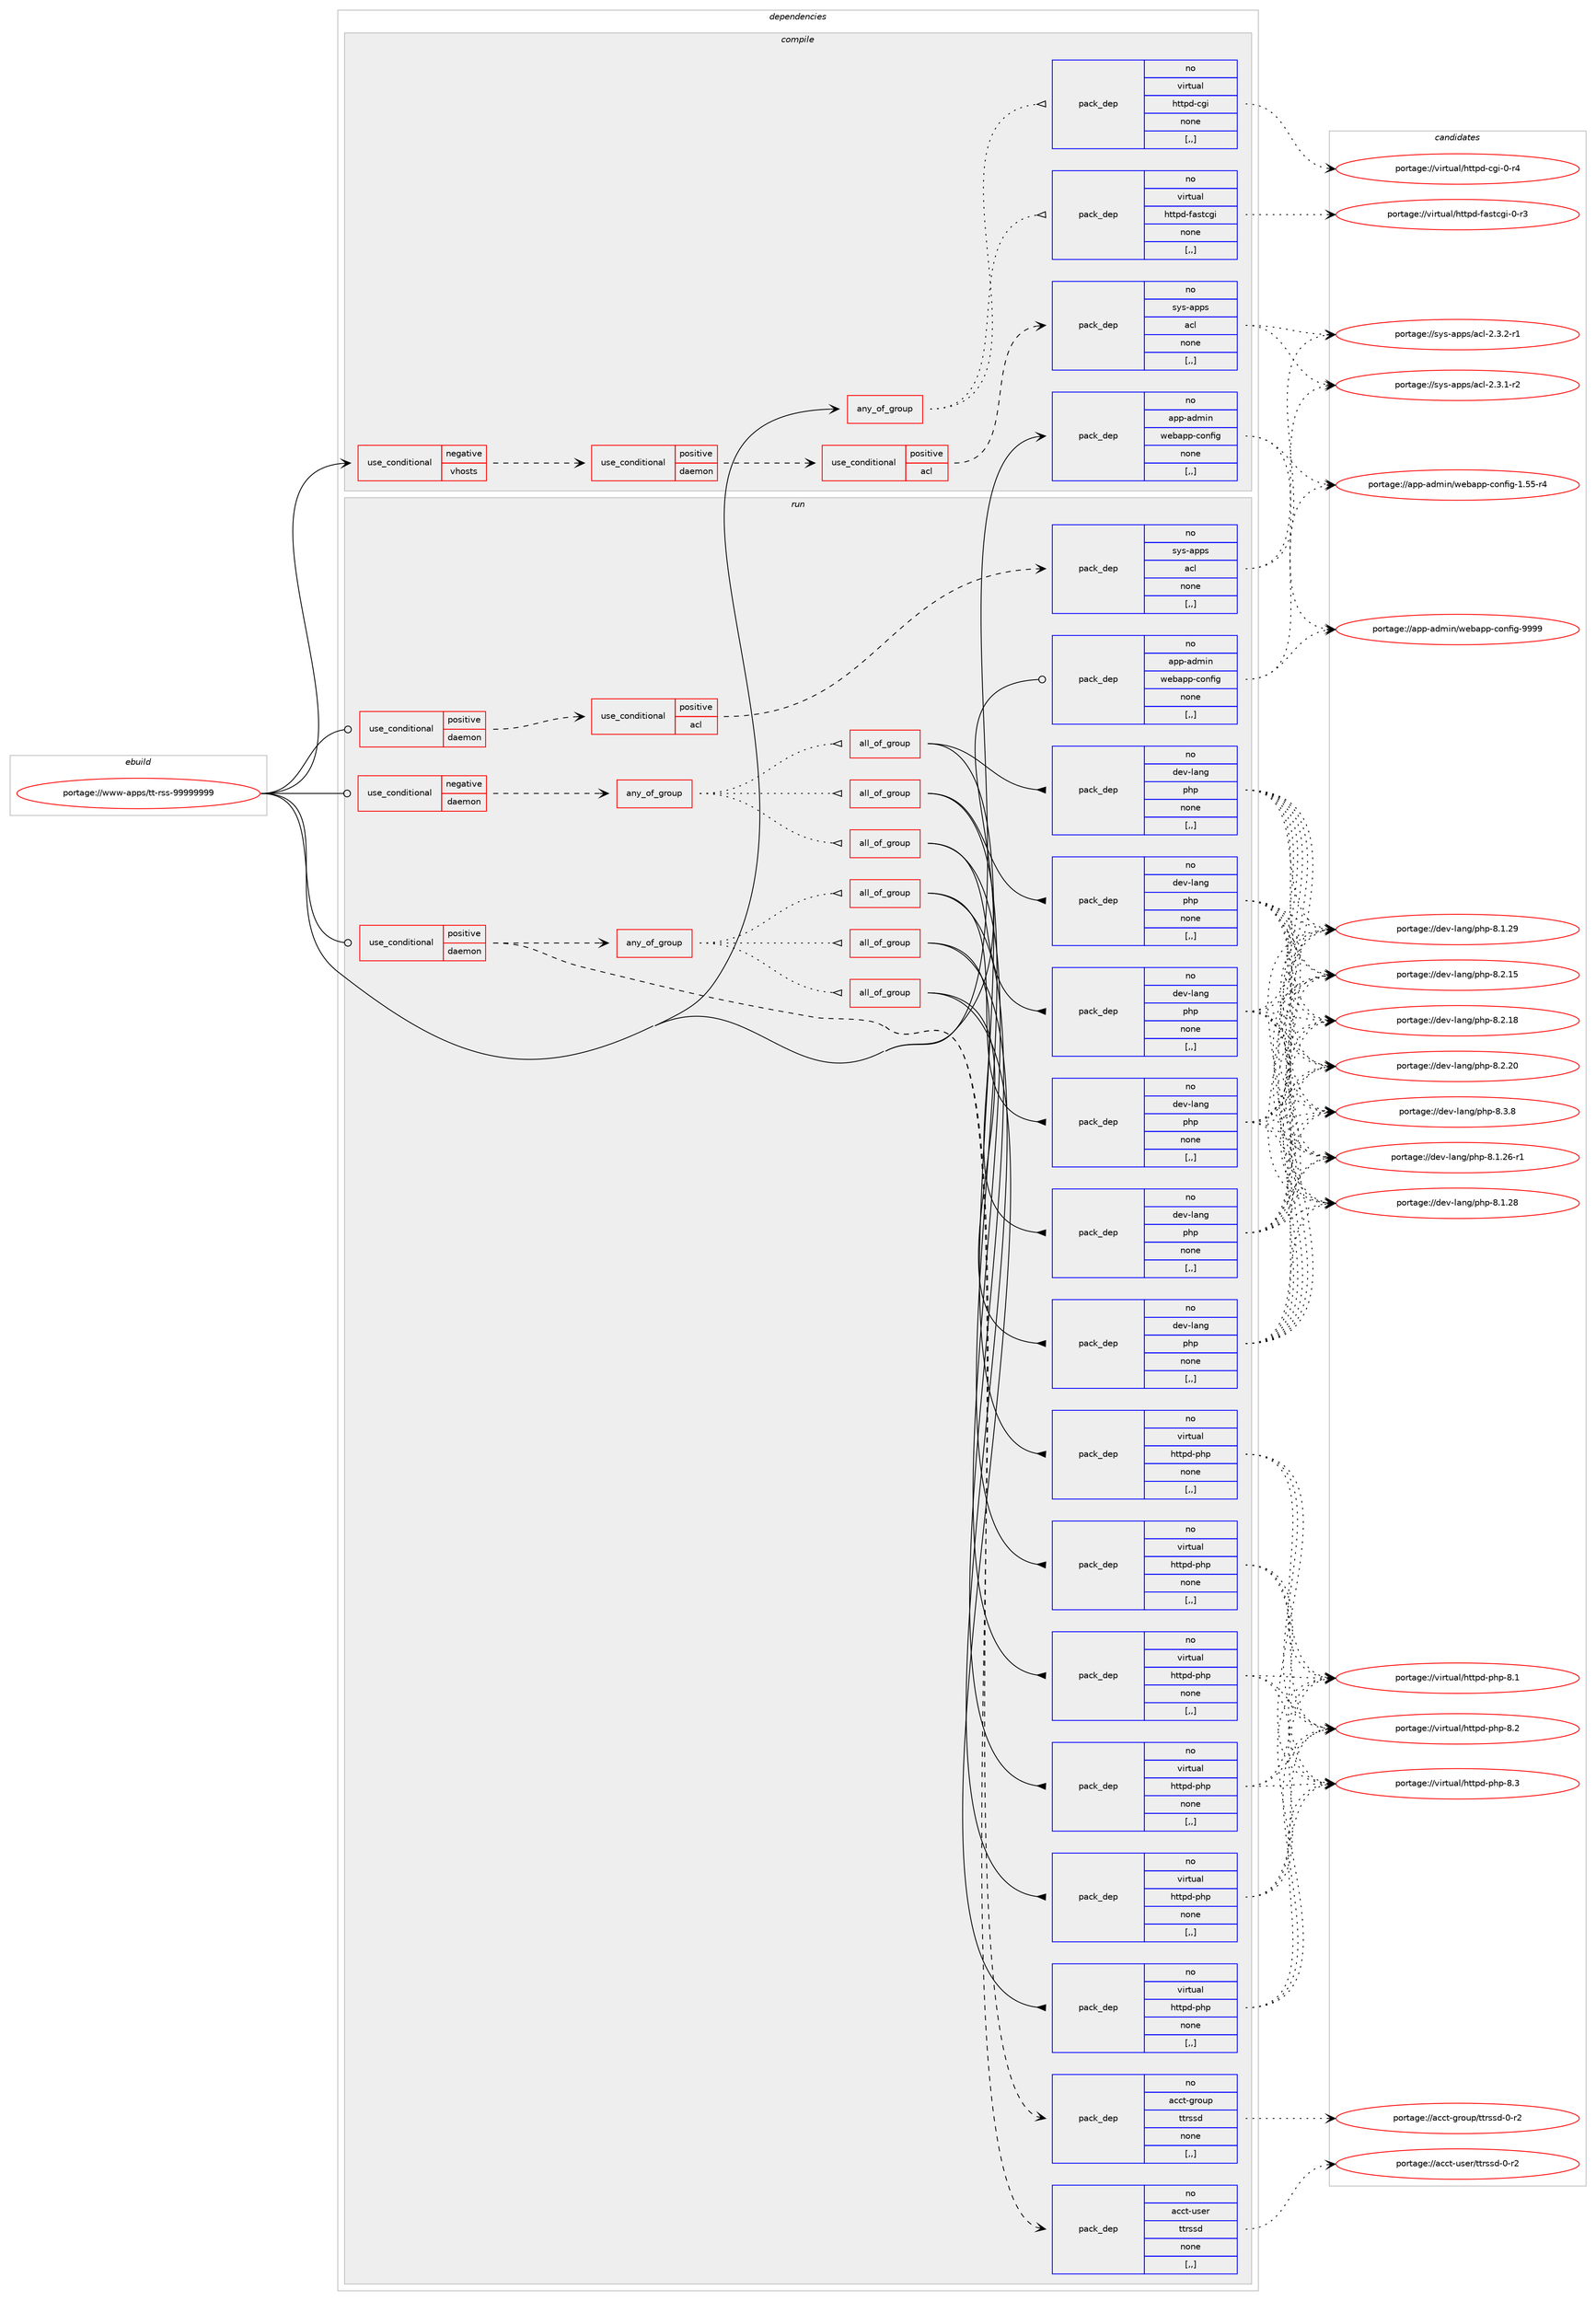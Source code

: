 digraph prolog {

# *************
# Graph options
# *************

newrank=true;
concentrate=true;
compound=true;
graph [rankdir=LR,fontname=Helvetica,fontsize=10,ranksep=1.5];#, ranksep=2.5, nodesep=0.2];
edge  [arrowhead=vee];
node  [fontname=Helvetica,fontsize=10];

# **********
# The ebuild
# **********

subgraph cluster_leftcol {
color=gray;
rank=same;
label=<<i>ebuild</i>>;
id [label="portage://www-apps/tt-rss-99999999", color=red, width=4, href="../www-apps/tt-rss-99999999.svg"];
}

# ****************
# The dependencies
# ****************

subgraph cluster_midcol {
color=gray;
label=<<i>dependencies</i>>;
subgraph cluster_compile {
fillcolor="#eeeeee";
style=filled;
label=<<i>compile</i>>;
subgraph any3038 {
dependency438185 [label=<<TABLE BORDER="0" CELLBORDER="1" CELLSPACING="0" CELLPADDING="4"><TR><TD CELLPADDING="10">any_of_group</TD></TR></TABLE>>, shape=none, color=red];subgraph pack318435 {
dependency438186 [label=<<TABLE BORDER="0" CELLBORDER="1" CELLSPACING="0" CELLPADDING="4" WIDTH="220"><TR><TD ROWSPAN="6" CELLPADDING="30">pack_dep</TD></TR><TR><TD WIDTH="110">no</TD></TR><TR><TD>virtual</TD></TR><TR><TD>httpd-cgi</TD></TR><TR><TD>none</TD></TR><TR><TD>[,,]</TD></TR></TABLE>>, shape=none, color=blue];
}
dependency438185:e -> dependency438186:w [weight=20,style="dotted",arrowhead="oinv"];
subgraph pack318436 {
dependency438187 [label=<<TABLE BORDER="0" CELLBORDER="1" CELLSPACING="0" CELLPADDING="4" WIDTH="220"><TR><TD ROWSPAN="6" CELLPADDING="30">pack_dep</TD></TR><TR><TD WIDTH="110">no</TD></TR><TR><TD>virtual</TD></TR><TR><TD>httpd-fastcgi</TD></TR><TR><TD>none</TD></TR><TR><TD>[,,]</TD></TR></TABLE>>, shape=none, color=blue];
}
dependency438185:e -> dependency438187:w [weight=20,style="dotted",arrowhead="oinv"];
}
id:e -> dependency438185:w [weight=20,style="solid",arrowhead="vee"];
subgraph cond116506 {
dependency438188 [label=<<TABLE BORDER="0" CELLBORDER="1" CELLSPACING="0" CELLPADDING="4"><TR><TD ROWSPAN="3" CELLPADDING="10">use_conditional</TD></TR><TR><TD>negative</TD></TR><TR><TD>vhosts</TD></TR></TABLE>>, shape=none, color=red];
subgraph cond116507 {
dependency438189 [label=<<TABLE BORDER="0" CELLBORDER="1" CELLSPACING="0" CELLPADDING="4"><TR><TD ROWSPAN="3" CELLPADDING="10">use_conditional</TD></TR><TR><TD>positive</TD></TR><TR><TD>daemon</TD></TR></TABLE>>, shape=none, color=red];
subgraph cond116508 {
dependency438190 [label=<<TABLE BORDER="0" CELLBORDER="1" CELLSPACING="0" CELLPADDING="4"><TR><TD ROWSPAN="3" CELLPADDING="10">use_conditional</TD></TR><TR><TD>positive</TD></TR><TR><TD>acl</TD></TR></TABLE>>, shape=none, color=red];
subgraph pack318437 {
dependency438191 [label=<<TABLE BORDER="0" CELLBORDER="1" CELLSPACING="0" CELLPADDING="4" WIDTH="220"><TR><TD ROWSPAN="6" CELLPADDING="30">pack_dep</TD></TR><TR><TD WIDTH="110">no</TD></TR><TR><TD>sys-apps</TD></TR><TR><TD>acl</TD></TR><TR><TD>none</TD></TR><TR><TD>[,,]</TD></TR></TABLE>>, shape=none, color=blue];
}
dependency438190:e -> dependency438191:w [weight=20,style="dashed",arrowhead="vee"];
}
dependency438189:e -> dependency438190:w [weight=20,style="dashed",arrowhead="vee"];
}
dependency438188:e -> dependency438189:w [weight=20,style="dashed",arrowhead="vee"];
}
id:e -> dependency438188:w [weight=20,style="solid",arrowhead="vee"];
subgraph pack318438 {
dependency438192 [label=<<TABLE BORDER="0" CELLBORDER="1" CELLSPACING="0" CELLPADDING="4" WIDTH="220"><TR><TD ROWSPAN="6" CELLPADDING="30">pack_dep</TD></TR><TR><TD WIDTH="110">no</TD></TR><TR><TD>app-admin</TD></TR><TR><TD>webapp-config</TD></TR><TR><TD>none</TD></TR><TR><TD>[,,]</TD></TR></TABLE>>, shape=none, color=blue];
}
id:e -> dependency438192:w [weight=20,style="solid",arrowhead="vee"];
}
subgraph cluster_compileandrun {
fillcolor="#eeeeee";
style=filled;
label=<<i>compile and run</i>>;
}
subgraph cluster_run {
fillcolor="#eeeeee";
style=filled;
label=<<i>run</i>>;
subgraph cond116509 {
dependency438193 [label=<<TABLE BORDER="0" CELLBORDER="1" CELLSPACING="0" CELLPADDING="4"><TR><TD ROWSPAN="3" CELLPADDING="10">use_conditional</TD></TR><TR><TD>negative</TD></TR><TR><TD>daemon</TD></TR></TABLE>>, shape=none, color=red];
subgraph any3039 {
dependency438194 [label=<<TABLE BORDER="0" CELLBORDER="1" CELLSPACING="0" CELLPADDING="4"><TR><TD CELLPADDING="10">any_of_group</TD></TR></TABLE>>, shape=none, color=red];subgraph all209 {
dependency438195 [label=<<TABLE BORDER="0" CELLBORDER="1" CELLSPACING="0" CELLPADDING="4"><TR><TD CELLPADDING="10">all_of_group</TD></TR></TABLE>>, shape=none, color=red];subgraph pack318439 {
dependency438196 [label=<<TABLE BORDER="0" CELLBORDER="1" CELLSPACING="0" CELLPADDING="4" WIDTH="220"><TR><TD ROWSPAN="6" CELLPADDING="30">pack_dep</TD></TR><TR><TD WIDTH="110">no</TD></TR><TR><TD>virtual</TD></TR><TR><TD>httpd-php</TD></TR><TR><TD>none</TD></TR><TR><TD>[,,]</TD></TR></TABLE>>, shape=none, color=blue];
}
dependency438195:e -> dependency438196:w [weight=20,style="solid",arrowhead="inv"];
subgraph pack318440 {
dependency438197 [label=<<TABLE BORDER="0" CELLBORDER="1" CELLSPACING="0" CELLPADDING="4" WIDTH="220"><TR><TD ROWSPAN="6" CELLPADDING="30">pack_dep</TD></TR><TR><TD WIDTH="110">no</TD></TR><TR><TD>dev-lang</TD></TR><TR><TD>php</TD></TR><TR><TD>none</TD></TR><TR><TD>[,,]</TD></TR></TABLE>>, shape=none, color=blue];
}
dependency438195:e -> dependency438197:w [weight=20,style="solid",arrowhead="inv"];
}
dependency438194:e -> dependency438195:w [weight=20,style="dotted",arrowhead="oinv"];
subgraph all210 {
dependency438198 [label=<<TABLE BORDER="0" CELLBORDER="1" CELLSPACING="0" CELLPADDING="4"><TR><TD CELLPADDING="10">all_of_group</TD></TR></TABLE>>, shape=none, color=red];subgraph pack318441 {
dependency438199 [label=<<TABLE BORDER="0" CELLBORDER="1" CELLSPACING="0" CELLPADDING="4" WIDTH="220"><TR><TD ROWSPAN="6" CELLPADDING="30">pack_dep</TD></TR><TR><TD WIDTH="110">no</TD></TR><TR><TD>virtual</TD></TR><TR><TD>httpd-php</TD></TR><TR><TD>none</TD></TR><TR><TD>[,,]</TD></TR></TABLE>>, shape=none, color=blue];
}
dependency438198:e -> dependency438199:w [weight=20,style="solid",arrowhead="inv"];
subgraph pack318442 {
dependency438200 [label=<<TABLE BORDER="0" CELLBORDER="1" CELLSPACING="0" CELLPADDING="4" WIDTH="220"><TR><TD ROWSPAN="6" CELLPADDING="30">pack_dep</TD></TR><TR><TD WIDTH="110">no</TD></TR><TR><TD>dev-lang</TD></TR><TR><TD>php</TD></TR><TR><TD>none</TD></TR><TR><TD>[,,]</TD></TR></TABLE>>, shape=none, color=blue];
}
dependency438198:e -> dependency438200:w [weight=20,style="solid",arrowhead="inv"];
}
dependency438194:e -> dependency438198:w [weight=20,style="dotted",arrowhead="oinv"];
subgraph all211 {
dependency438201 [label=<<TABLE BORDER="0" CELLBORDER="1" CELLSPACING="0" CELLPADDING="4"><TR><TD CELLPADDING="10">all_of_group</TD></TR></TABLE>>, shape=none, color=red];subgraph pack318443 {
dependency438202 [label=<<TABLE BORDER="0" CELLBORDER="1" CELLSPACING="0" CELLPADDING="4" WIDTH="220"><TR><TD ROWSPAN="6" CELLPADDING="30">pack_dep</TD></TR><TR><TD WIDTH="110">no</TD></TR><TR><TD>virtual</TD></TR><TR><TD>httpd-php</TD></TR><TR><TD>none</TD></TR><TR><TD>[,,]</TD></TR></TABLE>>, shape=none, color=blue];
}
dependency438201:e -> dependency438202:w [weight=20,style="solid",arrowhead="inv"];
subgraph pack318444 {
dependency438203 [label=<<TABLE BORDER="0" CELLBORDER="1" CELLSPACING="0" CELLPADDING="4" WIDTH="220"><TR><TD ROWSPAN="6" CELLPADDING="30">pack_dep</TD></TR><TR><TD WIDTH="110">no</TD></TR><TR><TD>dev-lang</TD></TR><TR><TD>php</TD></TR><TR><TD>none</TD></TR><TR><TD>[,,]</TD></TR></TABLE>>, shape=none, color=blue];
}
dependency438201:e -> dependency438203:w [weight=20,style="solid",arrowhead="inv"];
}
dependency438194:e -> dependency438201:w [weight=20,style="dotted",arrowhead="oinv"];
}
dependency438193:e -> dependency438194:w [weight=20,style="dashed",arrowhead="vee"];
}
id:e -> dependency438193:w [weight=20,style="solid",arrowhead="odot"];
subgraph cond116510 {
dependency438204 [label=<<TABLE BORDER="0" CELLBORDER="1" CELLSPACING="0" CELLPADDING="4"><TR><TD ROWSPAN="3" CELLPADDING="10">use_conditional</TD></TR><TR><TD>positive</TD></TR><TR><TD>daemon</TD></TR></TABLE>>, shape=none, color=red];
subgraph cond116511 {
dependency438205 [label=<<TABLE BORDER="0" CELLBORDER="1" CELLSPACING="0" CELLPADDING="4"><TR><TD ROWSPAN="3" CELLPADDING="10">use_conditional</TD></TR><TR><TD>positive</TD></TR><TR><TD>acl</TD></TR></TABLE>>, shape=none, color=red];
subgraph pack318445 {
dependency438206 [label=<<TABLE BORDER="0" CELLBORDER="1" CELLSPACING="0" CELLPADDING="4" WIDTH="220"><TR><TD ROWSPAN="6" CELLPADDING="30">pack_dep</TD></TR><TR><TD WIDTH="110">no</TD></TR><TR><TD>sys-apps</TD></TR><TR><TD>acl</TD></TR><TR><TD>none</TD></TR><TR><TD>[,,]</TD></TR></TABLE>>, shape=none, color=blue];
}
dependency438205:e -> dependency438206:w [weight=20,style="dashed",arrowhead="vee"];
}
dependency438204:e -> dependency438205:w [weight=20,style="dashed",arrowhead="vee"];
}
id:e -> dependency438204:w [weight=20,style="solid",arrowhead="odot"];
subgraph cond116512 {
dependency438207 [label=<<TABLE BORDER="0" CELLBORDER="1" CELLSPACING="0" CELLPADDING="4"><TR><TD ROWSPAN="3" CELLPADDING="10">use_conditional</TD></TR><TR><TD>positive</TD></TR><TR><TD>daemon</TD></TR></TABLE>>, shape=none, color=red];
subgraph pack318446 {
dependency438208 [label=<<TABLE BORDER="0" CELLBORDER="1" CELLSPACING="0" CELLPADDING="4" WIDTH="220"><TR><TD ROWSPAN="6" CELLPADDING="30">pack_dep</TD></TR><TR><TD WIDTH="110">no</TD></TR><TR><TD>acct-user</TD></TR><TR><TD>ttrssd</TD></TR><TR><TD>none</TD></TR><TR><TD>[,,]</TD></TR></TABLE>>, shape=none, color=blue];
}
dependency438207:e -> dependency438208:w [weight=20,style="dashed",arrowhead="vee"];
subgraph pack318447 {
dependency438209 [label=<<TABLE BORDER="0" CELLBORDER="1" CELLSPACING="0" CELLPADDING="4" WIDTH="220"><TR><TD ROWSPAN="6" CELLPADDING="30">pack_dep</TD></TR><TR><TD WIDTH="110">no</TD></TR><TR><TD>acct-group</TD></TR><TR><TD>ttrssd</TD></TR><TR><TD>none</TD></TR><TR><TD>[,,]</TD></TR></TABLE>>, shape=none, color=blue];
}
dependency438207:e -> dependency438209:w [weight=20,style="dashed",arrowhead="vee"];
subgraph any3040 {
dependency438210 [label=<<TABLE BORDER="0" CELLBORDER="1" CELLSPACING="0" CELLPADDING="4"><TR><TD CELLPADDING="10">any_of_group</TD></TR></TABLE>>, shape=none, color=red];subgraph all212 {
dependency438211 [label=<<TABLE BORDER="0" CELLBORDER="1" CELLSPACING="0" CELLPADDING="4"><TR><TD CELLPADDING="10">all_of_group</TD></TR></TABLE>>, shape=none, color=red];subgraph pack318448 {
dependency438212 [label=<<TABLE BORDER="0" CELLBORDER="1" CELLSPACING="0" CELLPADDING="4" WIDTH="220"><TR><TD ROWSPAN="6" CELLPADDING="30">pack_dep</TD></TR><TR><TD WIDTH="110">no</TD></TR><TR><TD>virtual</TD></TR><TR><TD>httpd-php</TD></TR><TR><TD>none</TD></TR><TR><TD>[,,]</TD></TR></TABLE>>, shape=none, color=blue];
}
dependency438211:e -> dependency438212:w [weight=20,style="solid",arrowhead="inv"];
subgraph pack318449 {
dependency438213 [label=<<TABLE BORDER="0" CELLBORDER="1" CELLSPACING="0" CELLPADDING="4" WIDTH="220"><TR><TD ROWSPAN="6" CELLPADDING="30">pack_dep</TD></TR><TR><TD WIDTH="110">no</TD></TR><TR><TD>dev-lang</TD></TR><TR><TD>php</TD></TR><TR><TD>none</TD></TR><TR><TD>[,,]</TD></TR></TABLE>>, shape=none, color=blue];
}
dependency438211:e -> dependency438213:w [weight=20,style="solid",arrowhead="inv"];
}
dependency438210:e -> dependency438211:w [weight=20,style="dotted",arrowhead="oinv"];
subgraph all213 {
dependency438214 [label=<<TABLE BORDER="0" CELLBORDER="1" CELLSPACING="0" CELLPADDING="4"><TR><TD CELLPADDING="10">all_of_group</TD></TR></TABLE>>, shape=none, color=red];subgraph pack318450 {
dependency438215 [label=<<TABLE BORDER="0" CELLBORDER="1" CELLSPACING="0" CELLPADDING="4" WIDTH="220"><TR><TD ROWSPAN="6" CELLPADDING="30">pack_dep</TD></TR><TR><TD WIDTH="110">no</TD></TR><TR><TD>virtual</TD></TR><TR><TD>httpd-php</TD></TR><TR><TD>none</TD></TR><TR><TD>[,,]</TD></TR></TABLE>>, shape=none, color=blue];
}
dependency438214:e -> dependency438215:w [weight=20,style="solid",arrowhead="inv"];
subgraph pack318451 {
dependency438216 [label=<<TABLE BORDER="0" CELLBORDER="1" CELLSPACING="0" CELLPADDING="4" WIDTH="220"><TR><TD ROWSPAN="6" CELLPADDING="30">pack_dep</TD></TR><TR><TD WIDTH="110">no</TD></TR><TR><TD>dev-lang</TD></TR><TR><TD>php</TD></TR><TR><TD>none</TD></TR><TR><TD>[,,]</TD></TR></TABLE>>, shape=none, color=blue];
}
dependency438214:e -> dependency438216:w [weight=20,style="solid",arrowhead="inv"];
}
dependency438210:e -> dependency438214:w [weight=20,style="dotted",arrowhead="oinv"];
subgraph all214 {
dependency438217 [label=<<TABLE BORDER="0" CELLBORDER="1" CELLSPACING="0" CELLPADDING="4"><TR><TD CELLPADDING="10">all_of_group</TD></TR></TABLE>>, shape=none, color=red];subgraph pack318452 {
dependency438218 [label=<<TABLE BORDER="0" CELLBORDER="1" CELLSPACING="0" CELLPADDING="4" WIDTH="220"><TR><TD ROWSPAN="6" CELLPADDING="30">pack_dep</TD></TR><TR><TD WIDTH="110">no</TD></TR><TR><TD>virtual</TD></TR><TR><TD>httpd-php</TD></TR><TR><TD>none</TD></TR><TR><TD>[,,]</TD></TR></TABLE>>, shape=none, color=blue];
}
dependency438217:e -> dependency438218:w [weight=20,style="solid",arrowhead="inv"];
subgraph pack318453 {
dependency438219 [label=<<TABLE BORDER="0" CELLBORDER="1" CELLSPACING="0" CELLPADDING="4" WIDTH="220"><TR><TD ROWSPAN="6" CELLPADDING="30">pack_dep</TD></TR><TR><TD WIDTH="110">no</TD></TR><TR><TD>dev-lang</TD></TR><TR><TD>php</TD></TR><TR><TD>none</TD></TR><TR><TD>[,,]</TD></TR></TABLE>>, shape=none, color=blue];
}
dependency438217:e -> dependency438219:w [weight=20,style="solid",arrowhead="inv"];
}
dependency438210:e -> dependency438217:w [weight=20,style="dotted",arrowhead="oinv"];
}
dependency438207:e -> dependency438210:w [weight=20,style="dashed",arrowhead="vee"];
}
id:e -> dependency438207:w [weight=20,style="solid",arrowhead="odot"];
subgraph pack318454 {
dependency438220 [label=<<TABLE BORDER="0" CELLBORDER="1" CELLSPACING="0" CELLPADDING="4" WIDTH="220"><TR><TD ROWSPAN="6" CELLPADDING="30">pack_dep</TD></TR><TR><TD WIDTH="110">no</TD></TR><TR><TD>app-admin</TD></TR><TR><TD>webapp-config</TD></TR><TR><TD>none</TD></TR><TR><TD>[,,]</TD></TR></TABLE>>, shape=none, color=blue];
}
id:e -> dependency438220:w [weight=20,style="solid",arrowhead="odot"];
}
}

# **************
# The candidates
# **************

subgraph cluster_choices {
rank=same;
color=gray;
label=<<i>candidates</i>>;

subgraph choice318435 {
color=black;
nodesep=1;
choice1181051141161179710847104116116112100459910310545484511452 [label="portage://virtual/httpd-cgi-0-r4", color=red, width=4,href="../virtual/httpd-cgi-0-r4.svg"];
dependency438186:e -> choice1181051141161179710847104116116112100459910310545484511452:w [style=dotted,weight="100"];
}
subgraph choice318436 {
color=black;
nodesep=1;
choice118105114116117971084710411611611210045102971151169910310545484511451 [label="portage://virtual/httpd-fastcgi-0-r3", color=red, width=4,href="../virtual/httpd-fastcgi-0-r3.svg"];
dependency438187:e -> choice118105114116117971084710411611611210045102971151169910310545484511451:w [style=dotted,weight="100"];
}
subgraph choice318437 {
color=black;
nodesep=1;
choice11512111545971121121154797991084550465146494511450 [label="portage://sys-apps/acl-2.3.1-r2", color=red, width=4,href="../sys-apps/acl-2.3.1-r2.svg"];
choice11512111545971121121154797991084550465146504511449 [label="portage://sys-apps/acl-2.3.2-r1", color=red, width=4,href="../sys-apps/acl-2.3.2-r1.svg"];
dependency438191:e -> choice11512111545971121121154797991084550465146494511450:w [style=dotted,weight="100"];
dependency438191:e -> choice11512111545971121121154797991084550465146504511449:w [style=dotted,weight="100"];
}
subgraph choice318438 {
color=black;
nodesep=1;
choice971121124597100109105110471191019897112112459911111010210510345494653534511452 [label="portage://app-admin/webapp-config-1.55-r4", color=red, width=4,href="../app-admin/webapp-config-1.55-r4.svg"];
choice97112112459710010910511047119101989711211245991111101021051034557575757 [label="portage://app-admin/webapp-config-9999", color=red, width=4,href="../app-admin/webapp-config-9999.svg"];
dependency438192:e -> choice971121124597100109105110471191019897112112459911111010210510345494653534511452:w [style=dotted,weight="100"];
dependency438192:e -> choice97112112459710010910511047119101989711211245991111101021051034557575757:w [style=dotted,weight="100"];
}
subgraph choice318439 {
color=black;
nodesep=1;
choice11810511411611797108471041161161121004511210411245564649 [label="portage://virtual/httpd-php-8.1", color=red, width=4,href="../virtual/httpd-php-8.1.svg"];
choice11810511411611797108471041161161121004511210411245564650 [label="portage://virtual/httpd-php-8.2", color=red, width=4,href="../virtual/httpd-php-8.2.svg"];
choice11810511411611797108471041161161121004511210411245564651 [label="portage://virtual/httpd-php-8.3", color=red, width=4,href="../virtual/httpd-php-8.3.svg"];
dependency438196:e -> choice11810511411611797108471041161161121004511210411245564649:w [style=dotted,weight="100"];
dependency438196:e -> choice11810511411611797108471041161161121004511210411245564650:w [style=dotted,weight="100"];
dependency438196:e -> choice11810511411611797108471041161161121004511210411245564651:w [style=dotted,weight="100"];
}
subgraph choice318440 {
color=black;
nodesep=1;
choice100101118451089711010347112104112455646494650544511449 [label="portage://dev-lang/php-8.1.26-r1", color=red, width=4,href="../dev-lang/php-8.1.26-r1.svg"];
choice10010111845108971101034711210411245564649465056 [label="portage://dev-lang/php-8.1.28", color=red, width=4,href="../dev-lang/php-8.1.28.svg"];
choice10010111845108971101034711210411245564649465057 [label="portage://dev-lang/php-8.1.29", color=red, width=4,href="../dev-lang/php-8.1.29.svg"];
choice10010111845108971101034711210411245564650464953 [label="portage://dev-lang/php-8.2.15", color=red, width=4,href="../dev-lang/php-8.2.15.svg"];
choice10010111845108971101034711210411245564650464956 [label="portage://dev-lang/php-8.2.18", color=red, width=4,href="../dev-lang/php-8.2.18.svg"];
choice10010111845108971101034711210411245564650465048 [label="portage://dev-lang/php-8.2.20", color=red, width=4,href="../dev-lang/php-8.2.20.svg"];
choice100101118451089711010347112104112455646514656 [label="portage://dev-lang/php-8.3.8", color=red, width=4,href="../dev-lang/php-8.3.8.svg"];
dependency438197:e -> choice100101118451089711010347112104112455646494650544511449:w [style=dotted,weight="100"];
dependency438197:e -> choice10010111845108971101034711210411245564649465056:w [style=dotted,weight="100"];
dependency438197:e -> choice10010111845108971101034711210411245564649465057:w [style=dotted,weight="100"];
dependency438197:e -> choice10010111845108971101034711210411245564650464953:w [style=dotted,weight="100"];
dependency438197:e -> choice10010111845108971101034711210411245564650464956:w [style=dotted,weight="100"];
dependency438197:e -> choice10010111845108971101034711210411245564650465048:w [style=dotted,weight="100"];
dependency438197:e -> choice100101118451089711010347112104112455646514656:w [style=dotted,weight="100"];
}
subgraph choice318441 {
color=black;
nodesep=1;
choice11810511411611797108471041161161121004511210411245564649 [label="portage://virtual/httpd-php-8.1", color=red, width=4,href="../virtual/httpd-php-8.1.svg"];
choice11810511411611797108471041161161121004511210411245564650 [label="portage://virtual/httpd-php-8.2", color=red, width=4,href="../virtual/httpd-php-8.2.svg"];
choice11810511411611797108471041161161121004511210411245564651 [label="portage://virtual/httpd-php-8.3", color=red, width=4,href="../virtual/httpd-php-8.3.svg"];
dependency438199:e -> choice11810511411611797108471041161161121004511210411245564649:w [style=dotted,weight="100"];
dependency438199:e -> choice11810511411611797108471041161161121004511210411245564650:w [style=dotted,weight="100"];
dependency438199:e -> choice11810511411611797108471041161161121004511210411245564651:w [style=dotted,weight="100"];
}
subgraph choice318442 {
color=black;
nodesep=1;
choice100101118451089711010347112104112455646494650544511449 [label="portage://dev-lang/php-8.1.26-r1", color=red, width=4,href="../dev-lang/php-8.1.26-r1.svg"];
choice10010111845108971101034711210411245564649465056 [label="portage://dev-lang/php-8.1.28", color=red, width=4,href="../dev-lang/php-8.1.28.svg"];
choice10010111845108971101034711210411245564649465057 [label="portage://dev-lang/php-8.1.29", color=red, width=4,href="../dev-lang/php-8.1.29.svg"];
choice10010111845108971101034711210411245564650464953 [label="portage://dev-lang/php-8.2.15", color=red, width=4,href="../dev-lang/php-8.2.15.svg"];
choice10010111845108971101034711210411245564650464956 [label="portage://dev-lang/php-8.2.18", color=red, width=4,href="../dev-lang/php-8.2.18.svg"];
choice10010111845108971101034711210411245564650465048 [label="portage://dev-lang/php-8.2.20", color=red, width=4,href="../dev-lang/php-8.2.20.svg"];
choice100101118451089711010347112104112455646514656 [label="portage://dev-lang/php-8.3.8", color=red, width=4,href="../dev-lang/php-8.3.8.svg"];
dependency438200:e -> choice100101118451089711010347112104112455646494650544511449:w [style=dotted,weight="100"];
dependency438200:e -> choice10010111845108971101034711210411245564649465056:w [style=dotted,weight="100"];
dependency438200:e -> choice10010111845108971101034711210411245564649465057:w [style=dotted,weight="100"];
dependency438200:e -> choice10010111845108971101034711210411245564650464953:w [style=dotted,weight="100"];
dependency438200:e -> choice10010111845108971101034711210411245564650464956:w [style=dotted,weight="100"];
dependency438200:e -> choice10010111845108971101034711210411245564650465048:w [style=dotted,weight="100"];
dependency438200:e -> choice100101118451089711010347112104112455646514656:w [style=dotted,weight="100"];
}
subgraph choice318443 {
color=black;
nodesep=1;
choice11810511411611797108471041161161121004511210411245564649 [label="portage://virtual/httpd-php-8.1", color=red, width=4,href="../virtual/httpd-php-8.1.svg"];
choice11810511411611797108471041161161121004511210411245564650 [label="portage://virtual/httpd-php-8.2", color=red, width=4,href="../virtual/httpd-php-8.2.svg"];
choice11810511411611797108471041161161121004511210411245564651 [label="portage://virtual/httpd-php-8.3", color=red, width=4,href="../virtual/httpd-php-8.3.svg"];
dependency438202:e -> choice11810511411611797108471041161161121004511210411245564649:w [style=dotted,weight="100"];
dependency438202:e -> choice11810511411611797108471041161161121004511210411245564650:w [style=dotted,weight="100"];
dependency438202:e -> choice11810511411611797108471041161161121004511210411245564651:w [style=dotted,weight="100"];
}
subgraph choice318444 {
color=black;
nodesep=1;
choice100101118451089711010347112104112455646494650544511449 [label="portage://dev-lang/php-8.1.26-r1", color=red, width=4,href="../dev-lang/php-8.1.26-r1.svg"];
choice10010111845108971101034711210411245564649465056 [label="portage://dev-lang/php-8.1.28", color=red, width=4,href="../dev-lang/php-8.1.28.svg"];
choice10010111845108971101034711210411245564649465057 [label="portage://dev-lang/php-8.1.29", color=red, width=4,href="../dev-lang/php-8.1.29.svg"];
choice10010111845108971101034711210411245564650464953 [label="portage://dev-lang/php-8.2.15", color=red, width=4,href="../dev-lang/php-8.2.15.svg"];
choice10010111845108971101034711210411245564650464956 [label="portage://dev-lang/php-8.2.18", color=red, width=4,href="../dev-lang/php-8.2.18.svg"];
choice10010111845108971101034711210411245564650465048 [label="portage://dev-lang/php-8.2.20", color=red, width=4,href="../dev-lang/php-8.2.20.svg"];
choice100101118451089711010347112104112455646514656 [label="portage://dev-lang/php-8.3.8", color=red, width=4,href="../dev-lang/php-8.3.8.svg"];
dependency438203:e -> choice100101118451089711010347112104112455646494650544511449:w [style=dotted,weight="100"];
dependency438203:e -> choice10010111845108971101034711210411245564649465056:w [style=dotted,weight="100"];
dependency438203:e -> choice10010111845108971101034711210411245564649465057:w [style=dotted,weight="100"];
dependency438203:e -> choice10010111845108971101034711210411245564650464953:w [style=dotted,weight="100"];
dependency438203:e -> choice10010111845108971101034711210411245564650464956:w [style=dotted,weight="100"];
dependency438203:e -> choice10010111845108971101034711210411245564650465048:w [style=dotted,weight="100"];
dependency438203:e -> choice100101118451089711010347112104112455646514656:w [style=dotted,weight="100"];
}
subgraph choice318445 {
color=black;
nodesep=1;
choice11512111545971121121154797991084550465146494511450 [label="portage://sys-apps/acl-2.3.1-r2", color=red, width=4,href="../sys-apps/acl-2.3.1-r2.svg"];
choice11512111545971121121154797991084550465146504511449 [label="portage://sys-apps/acl-2.3.2-r1", color=red, width=4,href="../sys-apps/acl-2.3.2-r1.svg"];
dependency438206:e -> choice11512111545971121121154797991084550465146494511450:w [style=dotted,weight="100"];
dependency438206:e -> choice11512111545971121121154797991084550465146504511449:w [style=dotted,weight="100"];
}
subgraph choice318446 {
color=black;
nodesep=1;
choice979999116451171151011144711611611411511510045484511450 [label="portage://acct-user/ttrssd-0-r2", color=red, width=4,href="../acct-user/ttrssd-0-r2.svg"];
dependency438208:e -> choice979999116451171151011144711611611411511510045484511450:w [style=dotted,weight="100"];
}
subgraph choice318447 {
color=black;
nodesep=1;
choice979999116451031141111171124711611611411511510045484511450 [label="portage://acct-group/ttrssd-0-r2", color=red, width=4,href="../acct-group/ttrssd-0-r2.svg"];
dependency438209:e -> choice979999116451031141111171124711611611411511510045484511450:w [style=dotted,weight="100"];
}
subgraph choice318448 {
color=black;
nodesep=1;
choice11810511411611797108471041161161121004511210411245564649 [label="portage://virtual/httpd-php-8.1", color=red, width=4,href="../virtual/httpd-php-8.1.svg"];
choice11810511411611797108471041161161121004511210411245564650 [label="portage://virtual/httpd-php-8.2", color=red, width=4,href="../virtual/httpd-php-8.2.svg"];
choice11810511411611797108471041161161121004511210411245564651 [label="portage://virtual/httpd-php-8.3", color=red, width=4,href="../virtual/httpd-php-8.3.svg"];
dependency438212:e -> choice11810511411611797108471041161161121004511210411245564649:w [style=dotted,weight="100"];
dependency438212:e -> choice11810511411611797108471041161161121004511210411245564650:w [style=dotted,weight="100"];
dependency438212:e -> choice11810511411611797108471041161161121004511210411245564651:w [style=dotted,weight="100"];
}
subgraph choice318449 {
color=black;
nodesep=1;
choice100101118451089711010347112104112455646494650544511449 [label="portage://dev-lang/php-8.1.26-r1", color=red, width=4,href="../dev-lang/php-8.1.26-r1.svg"];
choice10010111845108971101034711210411245564649465056 [label="portage://dev-lang/php-8.1.28", color=red, width=4,href="../dev-lang/php-8.1.28.svg"];
choice10010111845108971101034711210411245564649465057 [label="portage://dev-lang/php-8.1.29", color=red, width=4,href="../dev-lang/php-8.1.29.svg"];
choice10010111845108971101034711210411245564650464953 [label="portage://dev-lang/php-8.2.15", color=red, width=4,href="../dev-lang/php-8.2.15.svg"];
choice10010111845108971101034711210411245564650464956 [label="portage://dev-lang/php-8.2.18", color=red, width=4,href="../dev-lang/php-8.2.18.svg"];
choice10010111845108971101034711210411245564650465048 [label="portage://dev-lang/php-8.2.20", color=red, width=4,href="../dev-lang/php-8.2.20.svg"];
choice100101118451089711010347112104112455646514656 [label="portage://dev-lang/php-8.3.8", color=red, width=4,href="../dev-lang/php-8.3.8.svg"];
dependency438213:e -> choice100101118451089711010347112104112455646494650544511449:w [style=dotted,weight="100"];
dependency438213:e -> choice10010111845108971101034711210411245564649465056:w [style=dotted,weight="100"];
dependency438213:e -> choice10010111845108971101034711210411245564649465057:w [style=dotted,weight="100"];
dependency438213:e -> choice10010111845108971101034711210411245564650464953:w [style=dotted,weight="100"];
dependency438213:e -> choice10010111845108971101034711210411245564650464956:w [style=dotted,weight="100"];
dependency438213:e -> choice10010111845108971101034711210411245564650465048:w [style=dotted,weight="100"];
dependency438213:e -> choice100101118451089711010347112104112455646514656:w [style=dotted,weight="100"];
}
subgraph choice318450 {
color=black;
nodesep=1;
choice11810511411611797108471041161161121004511210411245564649 [label="portage://virtual/httpd-php-8.1", color=red, width=4,href="../virtual/httpd-php-8.1.svg"];
choice11810511411611797108471041161161121004511210411245564650 [label="portage://virtual/httpd-php-8.2", color=red, width=4,href="../virtual/httpd-php-8.2.svg"];
choice11810511411611797108471041161161121004511210411245564651 [label="portage://virtual/httpd-php-8.3", color=red, width=4,href="../virtual/httpd-php-8.3.svg"];
dependency438215:e -> choice11810511411611797108471041161161121004511210411245564649:w [style=dotted,weight="100"];
dependency438215:e -> choice11810511411611797108471041161161121004511210411245564650:w [style=dotted,weight="100"];
dependency438215:e -> choice11810511411611797108471041161161121004511210411245564651:w [style=dotted,weight="100"];
}
subgraph choice318451 {
color=black;
nodesep=1;
choice100101118451089711010347112104112455646494650544511449 [label="portage://dev-lang/php-8.1.26-r1", color=red, width=4,href="../dev-lang/php-8.1.26-r1.svg"];
choice10010111845108971101034711210411245564649465056 [label="portage://dev-lang/php-8.1.28", color=red, width=4,href="../dev-lang/php-8.1.28.svg"];
choice10010111845108971101034711210411245564649465057 [label="portage://dev-lang/php-8.1.29", color=red, width=4,href="../dev-lang/php-8.1.29.svg"];
choice10010111845108971101034711210411245564650464953 [label="portage://dev-lang/php-8.2.15", color=red, width=4,href="../dev-lang/php-8.2.15.svg"];
choice10010111845108971101034711210411245564650464956 [label="portage://dev-lang/php-8.2.18", color=red, width=4,href="../dev-lang/php-8.2.18.svg"];
choice10010111845108971101034711210411245564650465048 [label="portage://dev-lang/php-8.2.20", color=red, width=4,href="../dev-lang/php-8.2.20.svg"];
choice100101118451089711010347112104112455646514656 [label="portage://dev-lang/php-8.3.8", color=red, width=4,href="../dev-lang/php-8.3.8.svg"];
dependency438216:e -> choice100101118451089711010347112104112455646494650544511449:w [style=dotted,weight="100"];
dependency438216:e -> choice10010111845108971101034711210411245564649465056:w [style=dotted,weight="100"];
dependency438216:e -> choice10010111845108971101034711210411245564649465057:w [style=dotted,weight="100"];
dependency438216:e -> choice10010111845108971101034711210411245564650464953:w [style=dotted,weight="100"];
dependency438216:e -> choice10010111845108971101034711210411245564650464956:w [style=dotted,weight="100"];
dependency438216:e -> choice10010111845108971101034711210411245564650465048:w [style=dotted,weight="100"];
dependency438216:e -> choice100101118451089711010347112104112455646514656:w [style=dotted,weight="100"];
}
subgraph choice318452 {
color=black;
nodesep=1;
choice11810511411611797108471041161161121004511210411245564649 [label="portage://virtual/httpd-php-8.1", color=red, width=4,href="../virtual/httpd-php-8.1.svg"];
choice11810511411611797108471041161161121004511210411245564650 [label="portage://virtual/httpd-php-8.2", color=red, width=4,href="../virtual/httpd-php-8.2.svg"];
choice11810511411611797108471041161161121004511210411245564651 [label="portage://virtual/httpd-php-8.3", color=red, width=4,href="../virtual/httpd-php-8.3.svg"];
dependency438218:e -> choice11810511411611797108471041161161121004511210411245564649:w [style=dotted,weight="100"];
dependency438218:e -> choice11810511411611797108471041161161121004511210411245564650:w [style=dotted,weight="100"];
dependency438218:e -> choice11810511411611797108471041161161121004511210411245564651:w [style=dotted,weight="100"];
}
subgraph choice318453 {
color=black;
nodesep=1;
choice100101118451089711010347112104112455646494650544511449 [label="portage://dev-lang/php-8.1.26-r1", color=red, width=4,href="../dev-lang/php-8.1.26-r1.svg"];
choice10010111845108971101034711210411245564649465056 [label="portage://dev-lang/php-8.1.28", color=red, width=4,href="../dev-lang/php-8.1.28.svg"];
choice10010111845108971101034711210411245564649465057 [label="portage://dev-lang/php-8.1.29", color=red, width=4,href="../dev-lang/php-8.1.29.svg"];
choice10010111845108971101034711210411245564650464953 [label="portage://dev-lang/php-8.2.15", color=red, width=4,href="../dev-lang/php-8.2.15.svg"];
choice10010111845108971101034711210411245564650464956 [label="portage://dev-lang/php-8.2.18", color=red, width=4,href="../dev-lang/php-8.2.18.svg"];
choice10010111845108971101034711210411245564650465048 [label="portage://dev-lang/php-8.2.20", color=red, width=4,href="../dev-lang/php-8.2.20.svg"];
choice100101118451089711010347112104112455646514656 [label="portage://dev-lang/php-8.3.8", color=red, width=4,href="../dev-lang/php-8.3.8.svg"];
dependency438219:e -> choice100101118451089711010347112104112455646494650544511449:w [style=dotted,weight="100"];
dependency438219:e -> choice10010111845108971101034711210411245564649465056:w [style=dotted,weight="100"];
dependency438219:e -> choice10010111845108971101034711210411245564649465057:w [style=dotted,weight="100"];
dependency438219:e -> choice10010111845108971101034711210411245564650464953:w [style=dotted,weight="100"];
dependency438219:e -> choice10010111845108971101034711210411245564650464956:w [style=dotted,weight="100"];
dependency438219:e -> choice10010111845108971101034711210411245564650465048:w [style=dotted,weight="100"];
dependency438219:e -> choice100101118451089711010347112104112455646514656:w [style=dotted,weight="100"];
}
subgraph choice318454 {
color=black;
nodesep=1;
choice971121124597100109105110471191019897112112459911111010210510345494653534511452 [label="portage://app-admin/webapp-config-1.55-r4", color=red, width=4,href="../app-admin/webapp-config-1.55-r4.svg"];
choice97112112459710010910511047119101989711211245991111101021051034557575757 [label="portage://app-admin/webapp-config-9999", color=red, width=4,href="../app-admin/webapp-config-9999.svg"];
dependency438220:e -> choice971121124597100109105110471191019897112112459911111010210510345494653534511452:w [style=dotted,weight="100"];
dependency438220:e -> choice97112112459710010910511047119101989711211245991111101021051034557575757:w [style=dotted,weight="100"];
}
}

}
